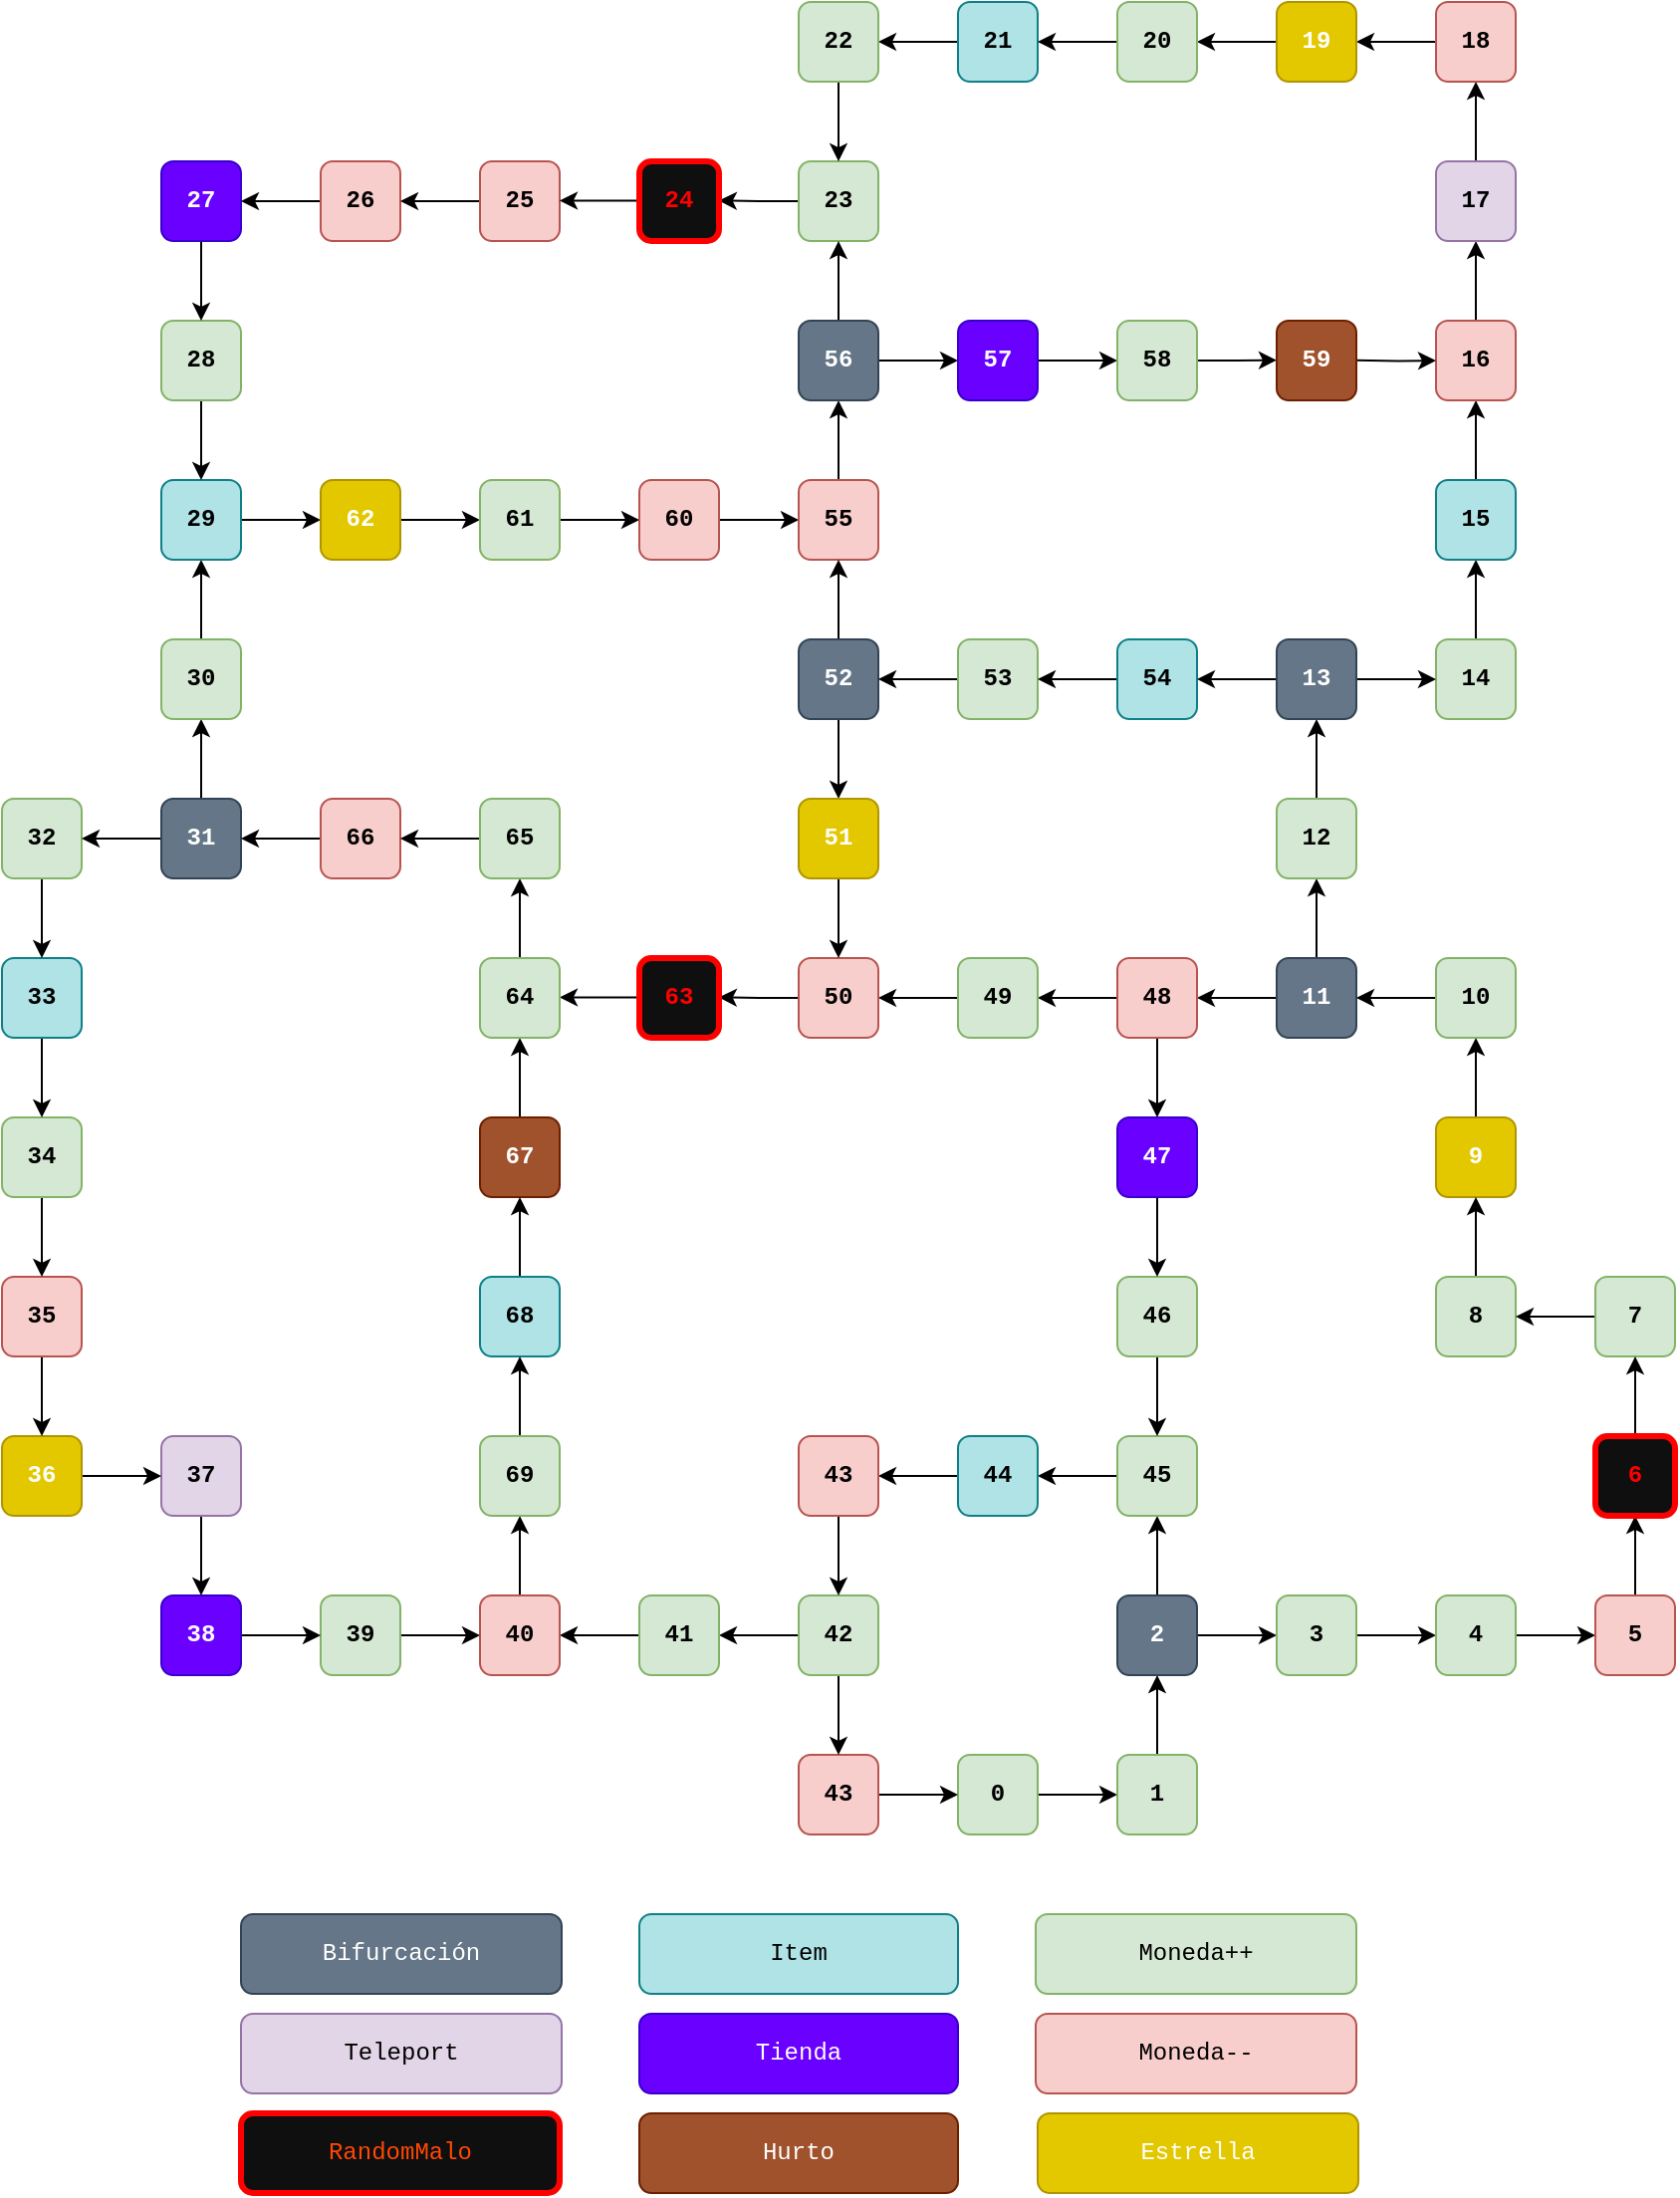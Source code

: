 <mxfile version="11.3.0" type="github" pages="1"><diagram id="_cqRjp08H9SDjL-jaQOt" name="Page-1"><mxGraphModel dx="2483" dy="2061" grid="1" gridSize="10" guides="1" tooltips="1" connect="1" arrows="1" fold="1" page="1" pageScale="1" pageWidth="827" pageHeight="1169" math="0" shadow="0"><root><mxCell id="0"/><mxCell id="1" parent="0"/><mxCell id="MRmTFFFtbZMQ2D_c0-ax-87" style="edgeStyle=orthogonalEdgeStyle;rounded=0;orthogonalLoop=1;jettySize=auto;html=1;exitX=1;exitY=0.5;exitDx=0;exitDy=0;entryX=0;entryY=0.5;entryDx=0;entryDy=0;fontFamily=Courier New;fontStyle=1" edge="1" parent="1" source="MRmTFFFtbZMQ2D_c0-ax-1" target="MRmTFFFtbZMQ2D_c0-ax-2"><mxGeometry relative="1" as="geometry"/></mxCell><mxCell id="MRmTFFFtbZMQ2D_c0-ax-1" value="0" style="rounded=1;whiteSpace=wrap;html=1;fontFamily=Courier New;fillColor=#d5e8d4;strokeColor=#82b366;fontStyle=1" vertex="1" parent="1"><mxGeometry x="360" y="520" width="40" height="40" as="geometry"/></mxCell><mxCell id="MRmTFFFtbZMQ2D_c0-ax-88" style="edgeStyle=orthogonalEdgeStyle;rounded=0;orthogonalLoop=1;jettySize=auto;html=1;exitX=0.5;exitY=0;exitDx=0;exitDy=0;entryX=0.5;entryY=1;entryDx=0;entryDy=0;fontFamily=Courier New;fontStyle=1" edge="1" parent="1" source="MRmTFFFtbZMQ2D_c0-ax-2" target="MRmTFFFtbZMQ2D_c0-ax-4"><mxGeometry relative="1" as="geometry"/></mxCell><mxCell id="MRmTFFFtbZMQ2D_c0-ax-2" value="1" style="rounded=1;whiteSpace=wrap;html=1;fontFamily=Courier New;fillColor=#d5e8d4;strokeColor=#82b366;fontStyle=1" vertex="1" parent="1"><mxGeometry x="440" y="520" width="40" height="40" as="geometry"/></mxCell><mxCell id="MRmTFFFtbZMQ2D_c0-ax-86" style="edgeStyle=orthogonalEdgeStyle;rounded=0;orthogonalLoop=1;jettySize=auto;html=1;exitX=1;exitY=0.5;exitDx=0;exitDy=0;entryX=0;entryY=0.5;entryDx=0;entryDy=0;fontFamily=Courier New;fontStyle=1" edge="1" parent="1" source="MRmTFFFtbZMQ2D_c0-ax-3" target="MRmTFFFtbZMQ2D_c0-ax-1"><mxGeometry relative="1" as="geometry"/></mxCell><mxCell id="MRmTFFFtbZMQ2D_c0-ax-3" value="43" style="rounded=1;whiteSpace=wrap;html=1;fontFamily=Courier New;fillColor=#f8cecc;strokeColor=#b85450;fontStyle=1" vertex="1" parent="1"><mxGeometry x="280" y="520" width="40" height="40" as="geometry"/></mxCell><mxCell id="MRmTFFFtbZMQ2D_c0-ax-89" style="edgeStyle=orthogonalEdgeStyle;rounded=0;orthogonalLoop=1;jettySize=auto;html=1;exitX=0.5;exitY=0;exitDx=0;exitDy=0;entryX=0.5;entryY=1;entryDx=0;entryDy=0;fontFamily=Courier New;fontStyle=1" edge="1" parent="1" source="MRmTFFFtbZMQ2D_c0-ax-4" target="MRmTFFFtbZMQ2D_c0-ax-6"><mxGeometry relative="1" as="geometry"/></mxCell><mxCell id="MRmTFFFtbZMQ2D_c0-ax-93" style="edgeStyle=orthogonalEdgeStyle;rounded=0;orthogonalLoop=1;jettySize=auto;html=1;exitX=1;exitY=0.5;exitDx=0;exitDy=0;entryX=0;entryY=0.5;entryDx=0;entryDy=0;fontFamily=Courier New;fontStyle=1" edge="1" parent="1" source="MRmTFFFtbZMQ2D_c0-ax-4" target="MRmTFFFtbZMQ2D_c0-ax-9"><mxGeometry relative="1" as="geometry"/></mxCell><mxCell id="MRmTFFFtbZMQ2D_c0-ax-4" value="2" style="rounded=1;whiteSpace=wrap;html=1;fontFamily=Courier New;fillColor=#647687;strokeColor=#314354;fontColor=#ffffff;fontStyle=1" vertex="1" parent="1"><mxGeometry x="440" y="440" width="40" height="40" as="geometry"/></mxCell><mxCell id="MRmTFFFtbZMQ2D_c0-ax-85" style="edgeStyle=orthogonalEdgeStyle;rounded=0;orthogonalLoop=1;jettySize=auto;html=1;exitX=0.5;exitY=1;exitDx=0;exitDy=0;entryX=0.5;entryY=0;entryDx=0;entryDy=0;fontFamily=Courier New;fontStyle=1" edge="1" parent="1" source="MRmTFFFtbZMQ2D_c0-ax-5" target="MRmTFFFtbZMQ2D_c0-ax-3"><mxGeometry relative="1" as="geometry"/></mxCell><mxCell id="MRmTFFFtbZMQ2D_c0-ax-170" style="edgeStyle=orthogonalEdgeStyle;rounded=0;orthogonalLoop=1;jettySize=auto;html=1;exitX=0;exitY=0.5;exitDx=0;exitDy=0;entryX=1;entryY=0.5;entryDx=0;entryDy=0;fontFamily=Courier New;fontStyle=1" edge="1" parent="1" source="MRmTFFFtbZMQ2D_c0-ax-5" target="MRmTFFFtbZMQ2D_c0-ax-27"><mxGeometry relative="1" as="geometry"/></mxCell><mxCell id="MRmTFFFtbZMQ2D_c0-ax-5" value="42" style="rounded=1;whiteSpace=wrap;html=1;fontFamily=Courier New;fillColor=#d5e8d4;strokeColor=#82b366;fontStyle=1" vertex="1" parent="1"><mxGeometry x="280" y="440" width="40" height="40" as="geometry"/></mxCell><mxCell id="MRmTFFFtbZMQ2D_c0-ax-90" style="edgeStyle=orthogonalEdgeStyle;rounded=0;orthogonalLoop=1;jettySize=auto;html=1;exitX=0;exitY=0.5;exitDx=0;exitDy=0;entryX=1;entryY=0.5;entryDx=0;entryDy=0;fontFamily=Courier New;fontStyle=1" edge="1" parent="1" source="MRmTFFFtbZMQ2D_c0-ax-6" target="MRmTFFFtbZMQ2D_c0-ax-7"><mxGeometry relative="1" as="geometry"/></mxCell><mxCell id="MRmTFFFtbZMQ2D_c0-ax-6" value="45" style="rounded=1;whiteSpace=wrap;html=1;fontFamily=Courier New;fillColor=#d5e8d4;strokeColor=#82b366;fontStyle=1" vertex="1" parent="1"><mxGeometry x="440" y="360" width="40" height="40" as="geometry"/></mxCell><mxCell id="MRmTFFFtbZMQ2D_c0-ax-91" style="edgeStyle=orthogonalEdgeStyle;rounded=0;orthogonalLoop=1;jettySize=auto;html=1;exitX=0;exitY=0.5;exitDx=0;exitDy=0;entryX=1;entryY=0.5;entryDx=0;entryDy=0;fontFamily=Courier New;fontStyle=1" edge="1" parent="1" source="MRmTFFFtbZMQ2D_c0-ax-7" target="MRmTFFFtbZMQ2D_c0-ax-8"><mxGeometry relative="1" as="geometry"/></mxCell><mxCell id="MRmTFFFtbZMQ2D_c0-ax-7" value="44" style="rounded=1;whiteSpace=wrap;html=1;fontFamily=Courier New;fillColor=#b0e3e6;strokeColor=#0e8088;fontStyle=1" vertex="1" parent="1"><mxGeometry x="360" y="360" width="40" height="40" as="geometry"/></mxCell><mxCell id="MRmTFFFtbZMQ2D_c0-ax-92" style="edgeStyle=orthogonalEdgeStyle;rounded=0;orthogonalLoop=1;jettySize=auto;html=1;exitX=0.5;exitY=1;exitDx=0;exitDy=0;entryX=0.5;entryY=0;entryDx=0;entryDy=0;fontFamily=Courier New;fontStyle=1" edge="1" parent="1" source="MRmTFFFtbZMQ2D_c0-ax-8" target="MRmTFFFtbZMQ2D_c0-ax-5"><mxGeometry relative="1" as="geometry"/></mxCell><mxCell id="MRmTFFFtbZMQ2D_c0-ax-8" value="43" style="rounded=1;whiteSpace=wrap;html=1;fontFamily=Courier New;fillColor=#f8cecc;strokeColor=#b85450;fontStyle=1" vertex="1" parent="1"><mxGeometry x="280" y="360" width="40" height="40" as="geometry"/></mxCell><mxCell id="MRmTFFFtbZMQ2D_c0-ax-106" style="edgeStyle=orthogonalEdgeStyle;rounded=0;orthogonalLoop=1;jettySize=auto;html=1;exitX=1;exitY=0.5;exitDx=0;exitDy=0;entryX=0;entryY=0.5;entryDx=0;entryDy=0;fontFamily=Courier New;fontStyle=1" edge="1" parent="1" source="MRmTFFFtbZMQ2D_c0-ax-9" target="MRmTFFFtbZMQ2D_c0-ax-10"><mxGeometry relative="1" as="geometry"/></mxCell><mxCell id="MRmTFFFtbZMQ2D_c0-ax-9" value="3" style="rounded=1;whiteSpace=wrap;html=1;fontFamily=Courier New;fillColor=#d5e8d4;strokeColor=#82b366;fontStyle=1" vertex="1" parent="1"><mxGeometry x="520" y="440" width="40" height="40" as="geometry"/></mxCell><mxCell id="MRmTFFFtbZMQ2D_c0-ax-105" style="edgeStyle=orthogonalEdgeStyle;rounded=0;orthogonalLoop=1;jettySize=auto;html=1;exitX=1;exitY=0.5;exitDx=0;exitDy=0;entryX=0;entryY=0.5;entryDx=0;entryDy=0;fontFamily=Courier New;fontStyle=1" edge="1" parent="1" source="MRmTFFFtbZMQ2D_c0-ax-10" target="MRmTFFFtbZMQ2D_c0-ax-11"><mxGeometry relative="1" as="geometry"/></mxCell><mxCell id="MRmTFFFtbZMQ2D_c0-ax-10" value="4" style="rounded=1;whiteSpace=wrap;html=1;fontFamily=Courier New;fillColor=#d5e8d4;strokeColor=#82b366;fontStyle=1" vertex="1" parent="1"><mxGeometry x="600" y="440" width="40" height="40" as="geometry"/></mxCell><mxCell id="MRmTFFFtbZMQ2D_c0-ax-104" style="edgeStyle=orthogonalEdgeStyle;rounded=0;orthogonalLoop=1;jettySize=auto;html=1;exitX=0.5;exitY=0;exitDx=0;exitDy=0;entryX=0.5;entryY=1;entryDx=0;entryDy=0;fontFamily=Courier New;fontStyle=1" edge="1" parent="1" source="MRmTFFFtbZMQ2D_c0-ax-11" target="MRmTFFFtbZMQ2D_c0-ax-20"><mxGeometry relative="1" as="geometry"/></mxCell><mxCell id="MRmTFFFtbZMQ2D_c0-ax-11" value="5" style="rounded=1;whiteSpace=wrap;html=1;fontFamily=Courier New;fillColor=#f8cecc;strokeColor=#b85450;fontStyle=1" vertex="1" parent="1"><mxGeometry x="680" y="440" width="40" height="40" as="geometry"/></mxCell><mxCell id="MRmTFFFtbZMQ2D_c0-ax-94" style="edgeStyle=orthogonalEdgeStyle;rounded=0;orthogonalLoop=1;jettySize=auto;html=1;exitX=0.5;exitY=1;exitDx=0;exitDy=0;entryX=0.5;entryY=0;entryDx=0;entryDy=0;fontFamily=Courier New;fontStyle=1" edge="1" parent="1" source="MRmTFFFtbZMQ2D_c0-ax-12" target="MRmTFFFtbZMQ2D_c0-ax-6"><mxGeometry relative="1" as="geometry"/></mxCell><mxCell id="MRmTFFFtbZMQ2D_c0-ax-12" value="46" style="rounded=1;whiteSpace=wrap;html=1;fontFamily=Courier New;fillColor=#d5e8d4;strokeColor=#82b366;fontStyle=1" vertex="1" parent="1"><mxGeometry x="440" y="280" width="40" height="40" as="geometry"/></mxCell><mxCell id="MRmTFFFtbZMQ2D_c0-ax-95" style="edgeStyle=orthogonalEdgeStyle;rounded=0;orthogonalLoop=1;jettySize=auto;html=1;exitX=0.5;exitY=1;exitDx=0;exitDy=0;entryX=0.5;entryY=0;entryDx=0;entryDy=0;fontFamily=Courier New;fontStyle=1" edge="1" parent="1" source="MRmTFFFtbZMQ2D_c0-ax-13" target="MRmTFFFtbZMQ2D_c0-ax-12"><mxGeometry relative="1" as="geometry"/></mxCell><mxCell id="MRmTFFFtbZMQ2D_c0-ax-13" value="47" style="rounded=1;whiteSpace=wrap;html=1;fontFamily=Courier New;fillColor=#6a00ff;strokeColor=#3700CC;fontColor=#ffffff;fontStyle=1" vertex="1" parent="1"><mxGeometry x="440" y="200" width="40" height="40" as="geometry"/></mxCell><mxCell id="MRmTFFFtbZMQ2D_c0-ax-98" style="edgeStyle=orthogonalEdgeStyle;rounded=0;orthogonalLoop=1;jettySize=auto;html=1;exitX=0;exitY=0.5;exitDx=0;exitDy=0;entryX=1;entryY=0.5;entryDx=0;entryDy=0;fontFamily=Courier New;fontStyle=1" edge="1" parent="1" source="MRmTFFFtbZMQ2D_c0-ax-14" target="MRmTFFFtbZMQ2D_c0-ax-15"><mxGeometry relative="1" as="geometry"/></mxCell><mxCell id="MRmTFFFtbZMQ2D_c0-ax-111" style="edgeStyle=orthogonalEdgeStyle;rounded=0;orthogonalLoop=1;jettySize=auto;html=1;exitX=0.5;exitY=0;exitDx=0;exitDy=0;entryX=0.5;entryY=1;entryDx=0;entryDy=0;fontFamily=Courier New;fontStyle=1" edge="1" parent="1" source="MRmTFFFtbZMQ2D_c0-ax-14" target="MRmTFFFtbZMQ2D_c0-ax-24"><mxGeometry relative="1" as="geometry"/></mxCell><mxCell id="MRmTFFFtbZMQ2D_c0-ax-14" value="11" style="rounded=1;whiteSpace=wrap;html=1;fontFamily=Courier New;fillColor=#647687;strokeColor=#314354;fontColor=#ffffff;fontStyle=1" vertex="1" parent="1"><mxGeometry x="520" y="120" width="40" height="40" as="geometry"/></mxCell><mxCell id="MRmTFFFtbZMQ2D_c0-ax-96" style="edgeStyle=orthogonalEdgeStyle;rounded=0;orthogonalLoop=1;jettySize=auto;html=1;exitX=0.5;exitY=1;exitDx=0;exitDy=0;entryX=0.5;entryY=0;entryDx=0;entryDy=0;fontFamily=Courier New;fontStyle=1" edge="1" parent="1" source="MRmTFFFtbZMQ2D_c0-ax-15" target="MRmTFFFtbZMQ2D_c0-ax-13"><mxGeometry relative="1" as="geometry"/></mxCell><mxCell id="MRmTFFFtbZMQ2D_c0-ax-97" style="edgeStyle=orthogonalEdgeStyle;rounded=0;orthogonalLoop=1;jettySize=auto;html=1;exitX=0;exitY=0.5;exitDx=0;exitDy=0;entryX=1;entryY=0.5;entryDx=0;entryDy=0;fontFamily=Courier New;fontStyle=1" edge="1" parent="1" source="MRmTFFFtbZMQ2D_c0-ax-15" target="MRmTFFFtbZMQ2D_c0-ax-21"><mxGeometry relative="1" as="geometry"/></mxCell><mxCell id="MRmTFFFtbZMQ2D_c0-ax-15" value="48" style="rounded=1;whiteSpace=wrap;html=1;fontFamily=Courier New;fillColor=#f8cecc;strokeColor=#b85450;fontStyle=1" vertex="1" parent="1"><mxGeometry x="440" y="120" width="40" height="40" as="geometry"/></mxCell><mxCell id="MRmTFFFtbZMQ2D_c0-ax-100" style="edgeStyle=orthogonalEdgeStyle;rounded=0;orthogonalLoop=1;jettySize=auto;html=1;exitX=0.5;exitY=0;exitDx=0;exitDy=0;entryX=0.5;entryY=1;entryDx=0;entryDy=0;fontFamily=Courier New;fontStyle=1" edge="1" parent="1" source="MRmTFFFtbZMQ2D_c0-ax-16" target="MRmTFFFtbZMQ2D_c0-ax-17"><mxGeometry relative="1" as="geometry"/></mxCell><mxCell id="MRmTFFFtbZMQ2D_c0-ax-16" value="9" style="rounded=1;whiteSpace=wrap;html=1;fontFamily=Courier New;fillColor=#e3c800;strokeColor=#B09500;fontColor=#ffffff;fontStyle=1" vertex="1" parent="1"><mxGeometry x="600" y="200" width="40" height="40" as="geometry"/></mxCell><mxCell id="MRmTFFFtbZMQ2D_c0-ax-99" style="edgeStyle=orthogonalEdgeStyle;rounded=0;orthogonalLoop=1;jettySize=auto;html=1;exitX=0;exitY=0.5;exitDx=0;exitDy=0;entryX=1;entryY=0.5;entryDx=0;entryDy=0;fontFamily=Courier New;fontStyle=1" edge="1" parent="1" source="MRmTFFFtbZMQ2D_c0-ax-17" target="MRmTFFFtbZMQ2D_c0-ax-14"><mxGeometry relative="1" as="geometry"/></mxCell><mxCell id="MRmTFFFtbZMQ2D_c0-ax-17" value="10" style="rounded=1;whiteSpace=wrap;html=1;fontFamily=Courier New;fontStyle=1;fillColor=#d5e8d4;strokeColor=#82b366;" vertex="1" parent="1"><mxGeometry x="600" y="120" width="40" height="40" as="geometry"/></mxCell><mxCell id="MRmTFFFtbZMQ2D_c0-ax-101" style="edgeStyle=orthogonalEdgeStyle;rounded=0;orthogonalLoop=1;jettySize=auto;html=1;exitX=0.5;exitY=0;exitDx=0;exitDy=0;entryX=0.5;entryY=1;entryDx=0;entryDy=0;fontFamily=Courier New;fontStyle=1" edge="1" parent="1" source="MRmTFFFtbZMQ2D_c0-ax-18" target="MRmTFFFtbZMQ2D_c0-ax-16"><mxGeometry relative="1" as="geometry"/></mxCell><mxCell id="MRmTFFFtbZMQ2D_c0-ax-18" value="8" style="rounded=1;whiteSpace=wrap;html=1;fontFamily=Courier New;fillColor=#d5e8d4;strokeColor=#82b366;fontStyle=1" vertex="1" parent="1"><mxGeometry x="600" y="280" width="40" height="40" as="geometry"/></mxCell><mxCell id="MRmTFFFtbZMQ2D_c0-ax-102" style="edgeStyle=orthogonalEdgeStyle;rounded=0;orthogonalLoop=1;jettySize=auto;html=1;exitX=0;exitY=0.5;exitDx=0;exitDy=0;entryX=1;entryY=0.5;entryDx=0;entryDy=0;fontFamily=Courier New;fontStyle=1" edge="1" parent="1" source="MRmTFFFtbZMQ2D_c0-ax-19" target="MRmTFFFtbZMQ2D_c0-ax-18"><mxGeometry relative="1" as="geometry"/></mxCell><mxCell id="MRmTFFFtbZMQ2D_c0-ax-19" value="7" style="rounded=1;whiteSpace=wrap;html=1;fontFamily=Courier New;fontStyle=1;fillColor=#d5e8d4;strokeColor=#82b366;" vertex="1" parent="1"><mxGeometry x="680" y="280" width="40" height="40" as="geometry"/></mxCell><mxCell id="MRmTFFFtbZMQ2D_c0-ax-103" style="edgeStyle=orthogonalEdgeStyle;rounded=0;orthogonalLoop=1;jettySize=auto;html=1;exitX=0.5;exitY=0;exitDx=0;exitDy=0;entryX=0.5;entryY=1;entryDx=0;entryDy=0;fontFamily=Courier New;fontStyle=1" edge="1" parent="1" source="MRmTFFFtbZMQ2D_c0-ax-20" target="MRmTFFFtbZMQ2D_c0-ax-19"><mxGeometry relative="1" as="geometry"/></mxCell><mxCell id="MRmTFFFtbZMQ2D_c0-ax-20" value="&lt;font color=&quot;#ff0000&quot;&gt;6&lt;/font&gt;" style="rounded=1;whiteSpace=wrap;html=1;fontFamily=Courier New;strokeColor=#FF0000;fillColor=#0F0F0F;strokeWidth=3;fontStyle=1" vertex="1" parent="1"><mxGeometry x="680" y="360" width="40" height="40" as="geometry"/></mxCell><mxCell id="MRmTFFFtbZMQ2D_c0-ax-122" style="edgeStyle=orthogonalEdgeStyle;rounded=0;orthogonalLoop=1;jettySize=auto;html=1;exitX=0;exitY=0.5;exitDx=0;exitDy=0;entryX=1;entryY=0.5;entryDx=0;entryDy=0;fontFamily=Courier New;fontStyle=1" edge="1" parent="1" source="MRmTFFFtbZMQ2D_c0-ax-21" target="MRmTFFFtbZMQ2D_c0-ax-22"><mxGeometry relative="1" as="geometry"/></mxCell><mxCell id="MRmTFFFtbZMQ2D_c0-ax-21" value="49" style="rounded=1;whiteSpace=wrap;html=1;fontFamily=Courier New;fillColor=#d5e8d4;strokeColor=#82b366;fontStyle=1" vertex="1" parent="1"><mxGeometry x="360" y="120" width="40" height="40" as="geometry"/></mxCell><mxCell id="MRmTFFFtbZMQ2D_c0-ax-127" style="edgeStyle=orthogonalEdgeStyle;rounded=0;orthogonalLoop=1;jettySize=auto;html=1;exitX=0;exitY=0.5;exitDx=0;exitDy=0;entryX=1;entryY=0.5;entryDx=0;entryDy=0;fontFamily=Courier New;fontStyle=1" edge="1" parent="1" source="MRmTFFFtbZMQ2D_c0-ax-22"><mxGeometry relative="1" as="geometry"><mxPoint x="239.931" y="139.724" as="targetPoint"/></mxGeometry></mxCell><mxCell id="MRmTFFFtbZMQ2D_c0-ax-22" value="50" style="rounded=1;whiteSpace=wrap;html=1;fontFamily=Courier New;fillColor=#f8cecc;strokeColor=#b85450;fontStyle=1" vertex="1" parent="1"><mxGeometry x="280" y="120" width="40" height="40" as="geometry"/></mxCell><mxCell id="MRmTFFFtbZMQ2D_c0-ax-126" style="edgeStyle=orthogonalEdgeStyle;rounded=0;orthogonalLoop=1;jettySize=auto;html=1;exitX=0;exitY=0.5;exitDx=0;exitDy=0;entryX=1;entryY=0.5;entryDx=0;entryDy=0;fontFamily=Courier New;fontStyle=1" edge="1" parent="1" target="MRmTFFFtbZMQ2D_c0-ax-33"><mxGeometry relative="1" as="geometry"><mxPoint x="199.931" y="139.724" as="sourcePoint"/></mxGeometry></mxCell><mxCell id="MRmTFFFtbZMQ2D_c0-ax-112" style="edgeStyle=orthogonalEdgeStyle;rounded=0;orthogonalLoop=1;jettySize=auto;html=1;exitX=0.5;exitY=0;exitDx=0;exitDy=0;entryX=0.5;entryY=1;entryDx=0;entryDy=0;fontFamily=Courier New;fontStyle=1" edge="1" parent="1" source="MRmTFFFtbZMQ2D_c0-ax-24" target="MRmTFFFtbZMQ2D_c0-ax-57"><mxGeometry relative="1" as="geometry"/></mxCell><mxCell id="MRmTFFFtbZMQ2D_c0-ax-24" value="12" style="rounded=1;whiteSpace=wrap;html=1;fontFamily=Courier New;fillColor=#d5e8d4;strokeColor=#82b366;fontStyle=1" vertex="1" parent="1"><mxGeometry x="520" y="40" width="40" height="40" as="geometry"/></mxCell><mxCell id="MRmTFFFtbZMQ2D_c0-ax-128" style="edgeStyle=orthogonalEdgeStyle;rounded=0;orthogonalLoop=1;jettySize=auto;html=1;exitX=0.5;exitY=0;exitDx=0;exitDy=0;entryX=0.5;entryY=1;entryDx=0;entryDy=0;fontFamily=Courier New;fontStyle=1" edge="1" parent="1" source="MRmTFFFtbZMQ2D_c0-ax-26" target="MRmTFFFtbZMQ2D_c0-ax-58"><mxGeometry relative="1" as="geometry"/></mxCell><mxCell id="MRmTFFFtbZMQ2D_c0-ax-26" value="14" style="rounded=1;whiteSpace=wrap;html=1;fontFamily=Courier New;fillColor=#d5e8d4;strokeColor=#82b366;fontStyle=1" vertex="1" parent="1"><mxGeometry x="600" y="-40" width="40" height="40" as="geometry"/></mxCell><mxCell id="MRmTFFFtbZMQ2D_c0-ax-169" style="edgeStyle=orthogonalEdgeStyle;rounded=0;orthogonalLoop=1;jettySize=auto;html=1;exitX=0;exitY=0.5;exitDx=0;exitDy=0;entryX=1;entryY=0.5;entryDx=0;entryDy=0;fontFamily=Courier New;fontStyle=1" edge="1" parent="1" source="MRmTFFFtbZMQ2D_c0-ax-27" target="MRmTFFFtbZMQ2D_c0-ax-28"><mxGeometry relative="1" as="geometry"/></mxCell><mxCell id="MRmTFFFtbZMQ2D_c0-ax-27" value="41" style="rounded=1;whiteSpace=wrap;html=1;fontFamily=Courier New;fillColor=#d5e8d4;strokeColor=#82b366;fontStyle=1" vertex="1" parent="1"><mxGeometry x="200" y="440" width="40" height="40" as="geometry"/></mxCell><mxCell id="MRmTFFFtbZMQ2D_c0-ax-165" style="edgeStyle=orthogonalEdgeStyle;rounded=0;orthogonalLoop=1;jettySize=auto;html=1;exitX=0.5;exitY=0;exitDx=0;exitDy=0;entryX=0.5;entryY=1;entryDx=0;entryDy=0;fontFamily=Courier New;fontStyle=1" edge="1" parent="1" source="MRmTFFFtbZMQ2D_c0-ax-28" target="MRmTFFFtbZMQ2D_c0-ax-32"><mxGeometry relative="1" as="geometry"/></mxCell><mxCell id="MRmTFFFtbZMQ2D_c0-ax-28" value="40" style="rounded=1;whiteSpace=wrap;html=1;fontFamily=Courier New;fillColor=#f8cecc;strokeColor=#b85450;fontStyle=1" vertex="1" parent="1"><mxGeometry x="120" y="440" width="40" height="40" as="geometry"/></mxCell><mxCell id="MRmTFFFtbZMQ2D_c0-ax-168" style="edgeStyle=orthogonalEdgeStyle;rounded=0;orthogonalLoop=1;jettySize=auto;html=1;exitX=0.5;exitY=0;exitDx=0;exitDy=0;entryX=0.5;entryY=1;entryDx=0;entryDy=0;fontFamily=Courier New;fontStyle=1" edge="1" parent="1" source="MRmTFFFtbZMQ2D_c0-ax-30" target="MRmTFFFtbZMQ2D_c0-ax-33"><mxGeometry relative="1" as="geometry"/></mxCell><mxCell id="MRmTFFFtbZMQ2D_c0-ax-30" value="67" style="rounded=1;whiteSpace=wrap;html=1;fontFamily=Courier New;fillColor=#a0522d;strokeColor=#6D1F00;fontColor=#ffffff;fontStyle=1" vertex="1" parent="1"><mxGeometry x="120" y="200" width="40" height="40" as="geometry"/></mxCell><mxCell id="MRmTFFFtbZMQ2D_c0-ax-167" style="edgeStyle=orthogonalEdgeStyle;rounded=0;orthogonalLoop=1;jettySize=auto;html=1;exitX=0.5;exitY=0;exitDx=0;exitDy=0;entryX=0.5;entryY=1;entryDx=0;entryDy=0;fontFamily=Courier New;fontStyle=1" edge="1" parent="1" source="MRmTFFFtbZMQ2D_c0-ax-31" target="MRmTFFFtbZMQ2D_c0-ax-30"><mxGeometry relative="1" as="geometry"/></mxCell><mxCell id="MRmTFFFtbZMQ2D_c0-ax-31" value="68" style="rounded=1;whiteSpace=wrap;html=1;fontFamily=Courier New;fillColor=#b0e3e6;strokeColor=#0e8088;fontStyle=1" vertex="1" parent="1"><mxGeometry x="120" y="280" width="40" height="40" as="geometry"/></mxCell><mxCell id="MRmTFFFtbZMQ2D_c0-ax-166" style="edgeStyle=orthogonalEdgeStyle;rounded=0;orthogonalLoop=1;jettySize=auto;html=1;exitX=0.5;exitY=0;exitDx=0;exitDy=0;entryX=0.5;entryY=1;entryDx=0;entryDy=0;fontFamily=Courier New;fontStyle=1" edge="1" parent="1" source="MRmTFFFtbZMQ2D_c0-ax-32" target="MRmTFFFtbZMQ2D_c0-ax-31"><mxGeometry relative="1" as="geometry"/></mxCell><mxCell id="MRmTFFFtbZMQ2D_c0-ax-32" value="69" style="rounded=1;whiteSpace=wrap;html=1;fontFamily=Courier New;fillColor=#d5e8d4;strokeColor=#82b366;fontStyle=1" vertex="1" parent="1"><mxGeometry x="120" y="360" width="40" height="40" as="geometry"/></mxCell><mxCell id="MRmTFFFtbZMQ2D_c0-ax-125" style="edgeStyle=orthogonalEdgeStyle;rounded=0;orthogonalLoop=1;jettySize=auto;html=1;exitX=0.5;exitY=0;exitDx=0;exitDy=0;entryX=0.5;entryY=1;entryDx=0;entryDy=0;fontFamily=Courier New;fontStyle=1" edge="1" parent="1" source="MRmTFFFtbZMQ2D_c0-ax-33" target="MRmTFFFtbZMQ2D_c0-ax-44"><mxGeometry relative="1" as="geometry"/></mxCell><mxCell id="MRmTFFFtbZMQ2D_c0-ax-33" value="64" style="rounded=1;whiteSpace=wrap;html=1;fontFamily=Courier New;fillColor=#d5e8d4;strokeColor=#82b366;fontStyle=1" vertex="1" parent="1"><mxGeometry x="120" y="120" width="40" height="40" as="geometry"/></mxCell><mxCell id="MRmTFFFtbZMQ2D_c0-ax-164" style="edgeStyle=orthogonalEdgeStyle;rounded=0;orthogonalLoop=1;jettySize=auto;html=1;exitX=1;exitY=0.5;exitDx=0;exitDy=0;entryX=0;entryY=0.5;entryDx=0;entryDy=0;fontFamily=Courier New;fontStyle=1" edge="1" parent="1" source="MRmTFFFtbZMQ2D_c0-ax-34" target="MRmTFFFtbZMQ2D_c0-ax-28"><mxGeometry relative="1" as="geometry"/></mxCell><mxCell id="MRmTFFFtbZMQ2D_c0-ax-34" value="39" style="rounded=1;whiteSpace=wrap;html=1;fontFamily=Courier New;fillColor=#d5e8d4;strokeColor=#82b366;fontStyle=1" vertex="1" parent="1"><mxGeometry x="40" y="440" width="40" height="40" as="geometry"/></mxCell><mxCell id="MRmTFFFtbZMQ2D_c0-ax-163" style="edgeStyle=orthogonalEdgeStyle;rounded=0;orthogonalLoop=1;jettySize=auto;html=1;exitX=1;exitY=0.5;exitDx=0;exitDy=0;entryX=0;entryY=0.5;entryDx=0;entryDy=0;fontFamily=Courier New;fontStyle=1" edge="1" parent="1" source="MRmTFFFtbZMQ2D_c0-ax-35" target="MRmTFFFtbZMQ2D_c0-ax-34"><mxGeometry relative="1" as="geometry"/></mxCell><mxCell id="MRmTFFFtbZMQ2D_c0-ax-35" value="38" style="rounded=1;whiteSpace=wrap;html=1;fontFamily=Courier New;fillColor=#6a00ff;strokeColor=#3700CC;fontColor=#ffffff;fontStyle=1" vertex="1" parent="1"><mxGeometry x="-40" y="440" width="40" height="40" as="geometry"/></mxCell><mxCell id="MRmTFFFtbZMQ2D_c0-ax-162" style="edgeStyle=orthogonalEdgeStyle;rounded=0;orthogonalLoop=1;jettySize=auto;html=1;exitX=0.5;exitY=1;exitDx=0;exitDy=0;entryX=0.5;entryY=0;entryDx=0;entryDy=0;fontFamily=Courier New;fontStyle=1" edge="1" parent="1" source="MRmTFFFtbZMQ2D_c0-ax-36" target="MRmTFFFtbZMQ2D_c0-ax-35"><mxGeometry relative="1" as="geometry"/></mxCell><mxCell id="MRmTFFFtbZMQ2D_c0-ax-36" value="37" style="rounded=1;whiteSpace=wrap;html=1;fontFamily=Courier New;fillColor=#e1d5e7;strokeColor=#9673a6;fontStyle=1" vertex="1" parent="1"><mxGeometry x="-40" y="360" width="40" height="40" as="geometry"/></mxCell><mxCell id="MRmTFFFtbZMQ2D_c0-ax-161" style="edgeStyle=orthogonalEdgeStyle;rounded=0;orthogonalLoop=1;jettySize=auto;html=1;exitX=1;exitY=0.5;exitDx=0;exitDy=0;entryX=0;entryY=0.5;entryDx=0;entryDy=0;fontFamily=Courier New;fontStyle=1" edge="1" parent="1" source="MRmTFFFtbZMQ2D_c0-ax-37" target="MRmTFFFtbZMQ2D_c0-ax-36"><mxGeometry relative="1" as="geometry"/></mxCell><mxCell id="MRmTFFFtbZMQ2D_c0-ax-37" value="36" style="rounded=1;whiteSpace=wrap;html=1;fontFamily=Courier New;fillColor=#e3c800;strokeColor=#B09500;fontColor=#ffffff;fontStyle=1" vertex="1" parent="1"><mxGeometry x="-120" y="360" width="40" height="40" as="geometry"/></mxCell><mxCell id="MRmTFFFtbZMQ2D_c0-ax-160" style="edgeStyle=orthogonalEdgeStyle;rounded=0;orthogonalLoop=1;jettySize=auto;html=1;exitX=0.5;exitY=1;exitDx=0;exitDy=0;entryX=0.5;entryY=0;entryDx=0;entryDy=0;fontFamily=Courier New;fontStyle=1" edge="1" parent="1" source="MRmTFFFtbZMQ2D_c0-ax-38" target="MRmTFFFtbZMQ2D_c0-ax-37"><mxGeometry relative="1" as="geometry"/></mxCell><mxCell id="MRmTFFFtbZMQ2D_c0-ax-38" value="35" style="rounded=1;whiteSpace=wrap;html=1;fontFamily=Courier New;fillColor=#f8cecc;strokeColor=#b85450;fontStyle=1" vertex="1" parent="1"><mxGeometry x="-120" y="280" width="40" height="40" as="geometry"/></mxCell><mxCell id="MRmTFFFtbZMQ2D_c0-ax-159" style="edgeStyle=orthogonalEdgeStyle;rounded=0;orthogonalLoop=1;jettySize=auto;html=1;exitX=0.5;exitY=1;exitDx=0;exitDy=0;entryX=0.5;entryY=0;entryDx=0;entryDy=0;fontFamily=Courier New;fontStyle=1" edge="1" parent="1" source="MRmTFFFtbZMQ2D_c0-ax-39" target="MRmTFFFtbZMQ2D_c0-ax-38"><mxGeometry relative="1" as="geometry"/></mxCell><mxCell id="MRmTFFFtbZMQ2D_c0-ax-39" value="34" style="rounded=1;whiteSpace=wrap;html=1;fontFamily=Courier New;fillColor=#d5e8d4;strokeColor=#82b366;fontStyle=1" vertex="1" parent="1"><mxGeometry x="-120" y="200" width="40" height="40" as="geometry"/></mxCell><mxCell id="MRmTFFFtbZMQ2D_c0-ax-158" style="edgeStyle=orthogonalEdgeStyle;rounded=0;orthogonalLoop=1;jettySize=auto;html=1;exitX=0.5;exitY=1;exitDx=0;exitDy=0;entryX=0.5;entryY=0;entryDx=0;entryDy=0;fontFamily=Courier New;fontStyle=1" edge="1" parent="1" source="MRmTFFFtbZMQ2D_c0-ax-40" target="MRmTFFFtbZMQ2D_c0-ax-39"><mxGeometry relative="1" as="geometry"/></mxCell><mxCell id="MRmTFFFtbZMQ2D_c0-ax-40" value="33" style="rounded=1;whiteSpace=wrap;html=1;fontFamily=Courier New;fillColor=#b0e3e6;strokeColor=#0e8088;fontStyle=1" vertex="1" parent="1"><mxGeometry x="-120" y="120" width="40" height="40" as="geometry"/></mxCell><mxCell id="MRmTFFFtbZMQ2D_c0-ax-157" style="edgeStyle=orthogonalEdgeStyle;rounded=0;orthogonalLoop=1;jettySize=auto;html=1;exitX=0.5;exitY=1;exitDx=0;exitDy=0;entryX=0.5;entryY=0;entryDx=0;entryDy=0;fontFamily=Courier New;fontStyle=1" edge="1" parent="1" source="MRmTFFFtbZMQ2D_c0-ax-41" target="MRmTFFFtbZMQ2D_c0-ax-40"><mxGeometry relative="1" as="geometry"/></mxCell><mxCell id="MRmTFFFtbZMQ2D_c0-ax-41" value="32" style="rounded=1;whiteSpace=wrap;html=1;fontFamily=Courier New;fillColor=#d5e8d4;strokeColor=#82b366;fontStyle=1" vertex="1" parent="1"><mxGeometry x="-120" y="40" width="40" height="40" as="geometry"/></mxCell><mxCell id="MRmTFFFtbZMQ2D_c0-ax-156" style="edgeStyle=orthogonalEdgeStyle;rounded=0;orthogonalLoop=1;jettySize=auto;html=1;exitX=0;exitY=0.5;exitDx=0;exitDy=0;entryX=1;entryY=0.5;entryDx=0;entryDy=0;fontFamily=Courier New;fontStyle=1" edge="1" parent="1" source="MRmTFFFtbZMQ2D_c0-ax-42" target="MRmTFFFtbZMQ2D_c0-ax-41"><mxGeometry relative="1" as="geometry"/></mxCell><mxCell id="MRmTFFFtbZMQ2D_c0-ax-171" style="edgeStyle=orthogonalEdgeStyle;rounded=0;orthogonalLoop=1;jettySize=auto;html=1;exitX=0.5;exitY=0;exitDx=0;exitDy=0;entryX=0.5;entryY=1;entryDx=0;entryDy=0;fontFamily=Courier New;fontStyle=1" edge="1" parent="1" source="MRmTFFFtbZMQ2D_c0-ax-42" target="MRmTFFFtbZMQ2D_c0-ax-45"><mxGeometry relative="1" as="geometry"/></mxCell><mxCell id="MRmTFFFtbZMQ2D_c0-ax-42" value="31" style="rounded=1;whiteSpace=wrap;html=1;fontFamily=Courier New;fillColor=#647687;strokeColor=#314354;fontColor=#ffffff;fontStyle=1" vertex="1" parent="1"><mxGeometry x="-40" y="40" width="40" height="40" as="geometry"/></mxCell><mxCell id="MRmTFFFtbZMQ2D_c0-ax-75" style="edgeStyle=orthogonalEdgeStyle;rounded=0;orthogonalLoop=1;jettySize=auto;html=1;exitX=0;exitY=0.5;exitDx=0;exitDy=0;entryX=1;entryY=0.5;entryDx=0;entryDy=0;fontFamily=Courier New;fontStyle=1" edge="1" parent="1" source="MRmTFFFtbZMQ2D_c0-ax-43" target="MRmTFFFtbZMQ2D_c0-ax-42"><mxGeometry relative="1" as="geometry"/></mxCell><mxCell id="MRmTFFFtbZMQ2D_c0-ax-43" value="66" style="rounded=1;whiteSpace=wrap;html=1;fontFamily=Courier New;fillColor=#f8cecc;strokeColor=#b85450;fontStyle=1" vertex="1" parent="1"><mxGeometry x="40" y="40" width="40" height="40" as="geometry"/></mxCell><mxCell id="MRmTFFFtbZMQ2D_c0-ax-124" style="edgeStyle=orthogonalEdgeStyle;rounded=0;orthogonalLoop=1;jettySize=auto;html=1;exitX=0;exitY=0.5;exitDx=0;exitDy=0;entryX=1;entryY=0.5;entryDx=0;entryDy=0;fontFamily=Courier New;fontStyle=1" edge="1" parent="1" source="MRmTFFFtbZMQ2D_c0-ax-44" target="MRmTFFFtbZMQ2D_c0-ax-43"><mxGeometry relative="1" as="geometry"/></mxCell><mxCell id="MRmTFFFtbZMQ2D_c0-ax-44" value="65" style="rounded=1;whiteSpace=wrap;html=1;fontFamily=Courier New;fillColor=#d5e8d4;strokeColor=#82b366;fontStyle=1" vertex="1" parent="1"><mxGeometry x="120" y="40" width="40" height="40" as="geometry"/></mxCell><mxCell id="MRmTFFFtbZMQ2D_c0-ax-172" style="edgeStyle=orthogonalEdgeStyle;rounded=0;orthogonalLoop=1;jettySize=auto;html=1;exitX=0.5;exitY=0;exitDx=0;exitDy=0;entryX=0.5;entryY=1;entryDx=0;entryDy=0;fontFamily=Courier New;fontStyle=1" edge="1" parent="1" source="MRmTFFFtbZMQ2D_c0-ax-45" target="MRmTFFFtbZMQ2D_c0-ax-46"><mxGeometry relative="1" as="geometry"/></mxCell><mxCell id="MRmTFFFtbZMQ2D_c0-ax-45" value="30" style="rounded=1;whiteSpace=wrap;html=1;fontFamily=Courier New;fillColor=#d5e8d4;strokeColor=#82b366;fontStyle=1" vertex="1" parent="1"><mxGeometry x="-40" y="-40" width="40" height="40" as="geometry"/></mxCell><mxCell id="MRmTFFFtbZMQ2D_c0-ax-74" style="edgeStyle=orthogonalEdgeStyle;rounded=0;orthogonalLoop=1;jettySize=auto;html=1;exitX=1;exitY=0.5;exitDx=0;exitDy=0;entryX=0;entryY=0.5;entryDx=0;entryDy=0;fontFamily=Courier New;fontStyle=1" edge="1" parent="1" source="MRmTFFFtbZMQ2D_c0-ax-46" target="MRmTFFFtbZMQ2D_c0-ax-50"><mxGeometry relative="1" as="geometry"/></mxCell><mxCell id="MRmTFFFtbZMQ2D_c0-ax-46" value="29" style="rounded=1;whiteSpace=wrap;html=1;fontFamily=Courier New;fillColor=#b0e3e6;strokeColor=#0e8088;fontStyle=1" vertex="1" parent="1"><mxGeometry x="-40" y="-120" width="40" height="40" as="geometry"/></mxCell><mxCell id="MRmTFFFtbZMQ2D_c0-ax-151" style="edgeStyle=orthogonalEdgeStyle;rounded=0;orthogonalLoop=1;jettySize=auto;html=1;exitX=0.5;exitY=1;exitDx=0;exitDy=0;entryX=0.5;entryY=0;entryDx=0;entryDy=0;fontFamily=Courier New;fontStyle=1" edge="1" parent="1" source="MRmTFFFtbZMQ2D_c0-ax-47" target="MRmTFFFtbZMQ2D_c0-ax-46"><mxGeometry relative="1" as="geometry"/></mxCell><mxCell id="MRmTFFFtbZMQ2D_c0-ax-47" value="28" style="rounded=1;whiteSpace=wrap;html=1;fontFamily=Courier New;fillColor=#d5e8d4;strokeColor=#82b366;fontStyle=1" vertex="1" parent="1"><mxGeometry x="-40" y="-200" width="40" height="40" as="geometry"/></mxCell><mxCell id="MRmTFFFtbZMQ2D_c0-ax-150" style="edgeStyle=orthogonalEdgeStyle;rounded=0;orthogonalLoop=1;jettySize=auto;html=1;exitX=0.5;exitY=1;exitDx=0;exitDy=0;entryX=0.5;entryY=0;entryDx=0;entryDy=0;fontFamily=Courier New;fontStyle=1" edge="1" parent="1" source="MRmTFFFtbZMQ2D_c0-ax-48" target="MRmTFFFtbZMQ2D_c0-ax-47"><mxGeometry relative="1" as="geometry"/></mxCell><mxCell id="MRmTFFFtbZMQ2D_c0-ax-48" value="27" style="rounded=1;whiteSpace=wrap;html=1;fontFamily=Courier New;fillColor=#6a00ff;strokeColor=#3700CC;fontColor=#ffffff;fontStyle=1" vertex="1" parent="1"><mxGeometry x="-40" y="-280" width="40" height="40" as="geometry"/></mxCell><mxCell id="MRmTFFFtbZMQ2D_c0-ax-153" style="edgeStyle=orthogonalEdgeStyle;rounded=0;orthogonalLoop=1;jettySize=auto;html=1;exitX=0;exitY=0.5;exitDx=0;exitDy=0;entryX=1;entryY=0.5;entryDx=0;entryDy=0;fontFamily=Courier New;fontStyle=1" edge="1" parent="1" source="MRmTFFFtbZMQ2D_c0-ax-49" target="MRmTFFFtbZMQ2D_c0-ax-48"><mxGeometry relative="1" as="geometry"/></mxCell><mxCell id="MRmTFFFtbZMQ2D_c0-ax-49" value="26" style="rounded=1;whiteSpace=wrap;html=1;fontFamily=Courier New;fillColor=#f8cecc;strokeColor=#b85450;fontStyle=1" vertex="1" parent="1"><mxGeometry x="40" y="-280" width="40" height="40" as="geometry"/></mxCell><mxCell id="MRmTFFFtbZMQ2D_c0-ax-76" style="edgeStyle=orthogonalEdgeStyle;rounded=0;orthogonalLoop=1;jettySize=auto;html=1;exitX=1;exitY=0.5;exitDx=0;exitDy=0;entryX=0;entryY=0.5;entryDx=0;entryDy=0;fontFamily=Courier New;fontStyle=1" edge="1" parent="1" source="MRmTFFFtbZMQ2D_c0-ax-50" target="MRmTFFFtbZMQ2D_c0-ax-51"><mxGeometry relative="1" as="geometry"/></mxCell><mxCell id="MRmTFFFtbZMQ2D_c0-ax-50" value="62" style="rounded=1;whiteSpace=wrap;html=1;fontFamily=Courier New;fillColor=#e3c800;strokeColor=#B09500;fontColor=#ffffff;fontStyle=1" vertex="1" parent="1"><mxGeometry x="40" y="-120" width="40" height="40" as="geometry"/></mxCell><mxCell id="MRmTFFFtbZMQ2D_c0-ax-77" style="edgeStyle=orthogonalEdgeStyle;rounded=0;orthogonalLoop=1;jettySize=auto;html=1;exitX=1;exitY=0.5;exitDx=0;exitDy=0;entryX=0;entryY=0.5;entryDx=0;entryDy=0;fontFamily=Courier New;fontStyle=1" edge="1" parent="1" source="MRmTFFFtbZMQ2D_c0-ax-51" target="MRmTFFFtbZMQ2D_c0-ax-52"><mxGeometry relative="1" as="geometry"/></mxCell><mxCell id="MRmTFFFtbZMQ2D_c0-ax-51" value="61" style="rounded=1;whiteSpace=wrap;html=1;fontFamily=Courier New;fillColor=#d5e8d4;strokeColor=#82b366;fontStyle=1" vertex="1" parent="1"><mxGeometry x="120" y="-120" width="40" height="40" as="geometry"/></mxCell><mxCell id="MRmTFFFtbZMQ2D_c0-ax-82" style="edgeStyle=orthogonalEdgeStyle;rounded=0;orthogonalLoop=1;jettySize=auto;html=1;exitX=1;exitY=0.5;exitDx=0;exitDy=0;entryX=0;entryY=0.5;entryDx=0;entryDy=0;fontFamily=Courier New;fontStyle=1" edge="1" parent="1" source="MRmTFFFtbZMQ2D_c0-ax-52" target="MRmTFFFtbZMQ2D_c0-ax-53"><mxGeometry relative="1" as="geometry"/></mxCell><mxCell id="MRmTFFFtbZMQ2D_c0-ax-52" value="60" style="rounded=1;whiteSpace=wrap;html=1;fontFamily=Courier New;fillColor=#f8cecc;strokeColor=#b85450;fontStyle=1" vertex="1" parent="1"><mxGeometry x="200" y="-120" width="40" height="40" as="geometry"/></mxCell><mxCell id="MRmTFFFtbZMQ2D_c0-ax-140" style="edgeStyle=orthogonalEdgeStyle;rounded=0;orthogonalLoop=1;jettySize=auto;html=1;exitX=0.5;exitY=0;exitDx=0;exitDy=0;entryX=0.5;entryY=1;entryDx=0;entryDy=0;fontFamily=Courier New;fontStyle=1" edge="1" parent="1" source="MRmTFFFtbZMQ2D_c0-ax-53" target="MRmTFFFtbZMQ2D_c0-ax-69"><mxGeometry relative="1" as="geometry"/></mxCell><mxCell id="MRmTFFFtbZMQ2D_c0-ax-53" value="55" style="rounded=1;whiteSpace=wrap;html=1;fontFamily=Courier New;fillColor=#f8cecc;strokeColor=#b85450;fontStyle=1" vertex="1" parent="1"><mxGeometry x="280" y="-120" width="40" height="40" as="geometry"/></mxCell><mxCell id="MRmTFFFtbZMQ2D_c0-ax-117" style="edgeStyle=orthogonalEdgeStyle;rounded=0;orthogonalLoop=1;jettySize=auto;html=1;exitX=0.5;exitY=0;exitDx=0;exitDy=0;entryX=0.5;entryY=1;entryDx=0;entryDy=0;fontFamily=Courier New;fontStyle=1" edge="1" parent="1" source="MRmTFFFtbZMQ2D_c0-ax-54" target="MRmTFFFtbZMQ2D_c0-ax-53"><mxGeometry relative="1" as="geometry"/></mxCell><mxCell id="MRmTFFFtbZMQ2D_c0-ax-120" value="" style="edgeStyle=orthogonalEdgeStyle;rounded=0;orthogonalLoop=1;jettySize=auto;html=1;fontFamily=Courier New;fontStyle=1" edge="1" parent="1" source="MRmTFFFtbZMQ2D_c0-ax-54" target="MRmTFFFtbZMQ2D_c0-ax-119"><mxGeometry relative="1" as="geometry"/></mxCell><mxCell id="MRmTFFFtbZMQ2D_c0-ax-54" value="52" style="rounded=1;whiteSpace=wrap;html=1;fontFamily=Courier New;fillColor=#647687;strokeColor=#314354;fontColor=#ffffff;fontStyle=1" vertex="1" parent="1"><mxGeometry x="280" y="-40" width="40" height="40" as="geometry"/></mxCell><mxCell id="MRmTFFFtbZMQ2D_c0-ax-121" style="edgeStyle=orthogonalEdgeStyle;rounded=0;orthogonalLoop=1;jettySize=auto;html=1;exitX=0.5;exitY=1;exitDx=0;exitDy=0;entryX=0.5;entryY=0;entryDx=0;entryDy=0;fontFamily=Courier New;fontStyle=1" edge="1" parent="1" source="MRmTFFFtbZMQ2D_c0-ax-119" target="MRmTFFFtbZMQ2D_c0-ax-22"><mxGeometry relative="1" as="geometry"/></mxCell><mxCell id="MRmTFFFtbZMQ2D_c0-ax-119" value="51" style="rounded=1;whiteSpace=wrap;html=1;fontFamily=Courier New;fillColor=#e3c800;strokeColor=#B09500;fontColor=#ffffff;fontStyle=1" vertex="1" parent="1"><mxGeometry x="280" y="40" width="40" height="40" as="geometry"/></mxCell><mxCell id="MRmTFFFtbZMQ2D_c0-ax-116" style="edgeStyle=orthogonalEdgeStyle;rounded=0;orthogonalLoop=1;jettySize=auto;html=1;exitX=0;exitY=0.5;exitDx=0;exitDy=0;entryX=1;entryY=0.5;entryDx=0;entryDy=0;fontFamily=Courier New;fontStyle=1" edge="1" parent="1" source="MRmTFFFtbZMQ2D_c0-ax-55" target="MRmTFFFtbZMQ2D_c0-ax-54"><mxGeometry relative="1" as="geometry"/></mxCell><mxCell id="MRmTFFFtbZMQ2D_c0-ax-55" value="53" style="rounded=1;whiteSpace=wrap;html=1;fontFamily=Courier New;fillColor=#d5e8d4;strokeColor=#82b366;fontStyle=1" vertex="1" parent="1"><mxGeometry x="360" y="-40" width="40" height="40" as="geometry"/></mxCell><mxCell id="MRmTFFFtbZMQ2D_c0-ax-114" style="edgeStyle=orthogonalEdgeStyle;rounded=0;orthogonalLoop=1;jettySize=auto;html=1;exitX=0;exitY=0.5;exitDx=0;exitDy=0;entryX=1;entryY=0.5;entryDx=0;entryDy=0;fontFamily=Courier New;fontStyle=1" edge="1" parent="1" source="MRmTFFFtbZMQ2D_c0-ax-56" target="MRmTFFFtbZMQ2D_c0-ax-55"><mxGeometry relative="1" as="geometry"/></mxCell><mxCell id="MRmTFFFtbZMQ2D_c0-ax-56" value="54" style="rounded=1;whiteSpace=wrap;html=1;fontFamily=Courier New;fillColor=#b0e3e6;strokeColor=#0e8088;fontStyle=1" vertex="1" parent="1"><mxGeometry x="440" y="-40" width="40" height="40" as="geometry"/></mxCell><mxCell id="MRmTFFFtbZMQ2D_c0-ax-113" style="edgeStyle=orthogonalEdgeStyle;rounded=0;orthogonalLoop=1;jettySize=auto;html=1;exitX=0;exitY=0.5;exitDx=0;exitDy=0;entryX=1;entryY=0.5;entryDx=0;entryDy=0;fontFamily=Courier New;fontStyle=1" edge="1" parent="1" source="MRmTFFFtbZMQ2D_c0-ax-57" target="MRmTFFFtbZMQ2D_c0-ax-56"><mxGeometry relative="1" as="geometry"/></mxCell><mxCell id="MRmTFFFtbZMQ2D_c0-ax-115" style="edgeStyle=orthogonalEdgeStyle;rounded=0;orthogonalLoop=1;jettySize=auto;html=1;exitX=1;exitY=0.5;exitDx=0;exitDy=0;entryX=0;entryY=0.5;entryDx=0;entryDy=0;fontFamily=Courier New;fontStyle=1" edge="1" parent="1" source="MRmTFFFtbZMQ2D_c0-ax-57" target="MRmTFFFtbZMQ2D_c0-ax-26"><mxGeometry relative="1" as="geometry"/></mxCell><mxCell id="MRmTFFFtbZMQ2D_c0-ax-57" value="13" style="rounded=1;whiteSpace=wrap;html=1;fontFamily=Courier New;fillColor=#647687;strokeColor=#314354;fontColor=#ffffff;fontStyle=1" vertex="1" parent="1"><mxGeometry x="520" y="-40" width="40" height="40" as="geometry"/></mxCell><mxCell id="MRmTFFFtbZMQ2D_c0-ax-129" style="edgeStyle=orthogonalEdgeStyle;rounded=0;orthogonalLoop=1;jettySize=auto;html=1;exitX=0.5;exitY=0;exitDx=0;exitDy=0;entryX=0.5;entryY=1;entryDx=0;entryDy=0;fontFamily=Courier New;fontStyle=1" edge="1" parent="1" source="MRmTFFFtbZMQ2D_c0-ax-58" target="MRmTFFFtbZMQ2D_c0-ax-59"><mxGeometry relative="1" as="geometry"/></mxCell><mxCell id="MRmTFFFtbZMQ2D_c0-ax-58" value="15" style="rounded=1;whiteSpace=wrap;html=1;fontFamily=Courier New;fillColor=#b0e3e6;strokeColor=#0e8088;fontStyle=1" vertex="1" parent="1"><mxGeometry x="600" y="-120" width="40" height="40" as="geometry"/></mxCell><mxCell id="MRmTFFFtbZMQ2D_c0-ax-130" style="edgeStyle=orthogonalEdgeStyle;rounded=0;orthogonalLoop=1;jettySize=auto;html=1;exitX=0.5;exitY=0;exitDx=0;exitDy=0;entryX=0.5;entryY=1;entryDx=0;entryDy=0;fontFamily=Courier New;fontStyle=1" edge="1" parent="1" source="MRmTFFFtbZMQ2D_c0-ax-59" target="MRmTFFFtbZMQ2D_c0-ax-60"><mxGeometry relative="1" as="geometry"/></mxCell><mxCell id="MRmTFFFtbZMQ2D_c0-ax-59" value="16" style="rounded=1;whiteSpace=wrap;html=1;fontFamily=Courier New;fillColor=#f8cecc;strokeColor=#b85450;fontStyle=1" vertex="1" parent="1"><mxGeometry x="600" y="-200" width="40" height="40" as="geometry"/></mxCell><mxCell id="MRmTFFFtbZMQ2D_c0-ax-141" style="edgeStyle=orthogonalEdgeStyle;rounded=0;orthogonalLoop=1;jettySize=auto;html=1;exitX=0.5;exitY=0;exitDx=0;exitDy=0;entryX=0.5;entryY=1;entryDx=0;entryDy=0;fontFamily=Courier New;fontStyle=1" edge="1" parent="1" source="MRmTFFFtbZMQ2D_c0-ax-60" target="MRmTFFFtbZMQ2D_c0-ax-65"><mxGeometry relative="1" as="geometry"/></mxCell><mxCell id="MRmTFFFtbZMQ2D_c0-ax-60" value="17" style="rounded=1;whiteSpace=wrap;html=1;fontFamily=Courier New;fillColor=#e1d5e7;strokeColor=#9673a6;fontStyle=1" vertex="1" parent="1"><mxGeometry x="600" y="-280" width="40" height="40" as="geometry"/></mxCell><mxCell id="MRmTFFFtbZMQ2D_c0-ax-154" style="edgeStyle=orthogonalEdgeStyle;rounded=0;orthogonalLoop=1;jettySize=auto;html=1;exitX=0;exitY=0.5;exitDx=0;exitDy=0;entryX=1;entryY=0.5;entryDx=0;entryDy=0;fontFamily=Courier New;fontStyle=1" edge="1" parent="1" source="MRmTFFFtbZMQ2D_c0-ax-61" target="MRmTFFFtbZMQ2D_c0-ax-49"><mxGeometry relative="1" as="geometry"/></mxCell><mxCell id="MRmTFFFtbZMQ2D_c0-ax-61" value="25" style="rounded=1;whiteSpace=wrap;html=1;fontFamily=Courier New;fillColor=#f8cecc;strokeColor=#b85450;fontStyle=1" vertex="1" parent="1"><mxGeometry x="120" y="-280" width="40" height="40" as="geometry"/></mxCell><mxCell id="MRmTFFFtbZMQ2D_c0-ax-155" style="edgeStyle=orthogonalEdgeStyle;rounded=0;orthogonalLoop=1;jettySize=auto;html=1;exitX=0;exitY=0.5;exitDx=0;exitDy=0;entryX=1;entryY=0.5;entryDx=0;entryDy=0;fontFamily=Courier New;fontStyle=1" edge="1" parent="1" target="MRmTFFFtbZMQ2D_c0-ax-61"><mxGeometry relative="1" as="geometry"><mxPoint x="199.931" y="-260.276" as="sourcePoint"/></mxGeometry></mxCell><mxCell id="MRmTFFFtbZMQ2D_c0-ax-137" style="edgeStyle=orthogonalEdgeStyle;rounded=0;orthogonalLoop=1;jettySize=auto;html=1;exitX=0;exitY=0.5;exitDx=0;exitDy=0;entryX=1;entryY=0.5;entryDx=0;entryDy=0;fontFamily=Courier New;fontStyle=1" edge="1" parent="1" source="MRmTFFFtbZMQ2D_c0-ax-63"><mxGeometry relative="1" as="geometry"><mxPoint x="239.931" y="-260.276" as="targetPoint"/></mxGeometry></mxCell><mxCell id="MRmTFFFtbZMQ2D_c0-ax-63" value="23" style="rounded=1;whiteSpace=wrap;html=1;fontFamily=Courier New;fillColor=#d5e8d4;strokeColor=#82b366;fontStyle=1" vertex="1" parent="1"><mxGeometry x="280" y="-280" width="40" height="40" as="geometry"/></mxCell><mxCell id="MRmTFFFtbZMQ2D_c0-ax-135" style="edgeStyle=orthogonalEdgeStyle;rounded=0;orthogonalLoop=1;jettySize=auto;html=1;exitX=0;exitY=0.5;exitDx=0;exitDy=0;entryX=1;entryY=0.5;entryDx=0;entryDy=0;fontFamily=Courier New;fontStyle=1" edge="1" parent="1" source="MRmTFFFtbZMQ2D_c0-ax-64" target="MRmTFFFtbZMQ2D_c0-ax-67"><mxGeometry relative="1" as="geometry"/></mxCell><mxCell id="MRmTFFFtbZMQ2D_c0-ax-64" value="21" style="rounded=1;whiteSpace=wrap;html=1;fontFamily=Courier New;fillColor=#b0e3e6;strokeColor=#0e8088;fontStyle=1" vertex="1" parent="1"><mxGeometry x="360" y="-360" width="40" height="40" as="geometry"/></mxCell><mxCell id="MRmTFFFtbZMQ2D_c0-ax-142" style="edgeStyle=orthogonalEdgeStyle;rounded=0;orthogonalLoop=1;jettySize=auto;html=1;exitX=0;exitY=0.5;exitDx=0;exitDy=0;entryX=1;entryY=0.5;entryDx=0;entryDy=0;fontFamily=Courier New;fontStyle=1" edge="1" parent="1" source="MRmTFFFtbZMQ2D_c0-ax-65" target="MRmTFFFtbZMQ2D_c0-ax-66"><mxGeometry relative="1" as="geometry"/></mxCell><mxCell id="MRmTFFFtbZMQ2D_c0-ax-65" value="18" style="rounded=1;whiteSpace=wrap;html=1;fontFamily=Courier New;fillColor=#f8cecc;strokeColor=#b85450;fontStyle=1" vertex="1" parent="1"><mxGeometry x="600" y="-360" width="40" height="40" as="geometry"/></mxCell><mxCell id="MRmTFFFtbZMQ2D_c0-ax-133" style="edgeStyle=orthogonalEdgeStyle;rounded=0;orthogonalLoop=1;jettySize=auto;html=1;exitX=0;exitY=0.5;exitDx=0;exitDy=0;entryX=1;entryY=0.5;entryDx=0;entryDy=0;fontFamily=Courier New;fontStyle=1" edge="1" parent="1" source="MRmTFFFtbZMQ2D_c0-ax-66" target="MRmTFFFtbZMQ2D_c0-ax-68"><mxGeometry relative="1" as="geometry"/></mxCell><mxCell id="MRmTFFFtbZMQ2D_c0-ax-66" value="19" style="rounded=1;whiteSpace=wrap;html=1;fontFamily=Courier New;fillColor=#e3c800;strokeColor=#B09500;fontColor=#ffffff;fontStyle=1" vertex="1" parent="1"><mxGeometry x="520" y="-360" width="40" height="40" as="geometry"/></mxCell><mxCell id="MRmTFFFtbZMQ2D_c0-ax-136" style="edgeStyle=orthogonalEdgeStyle;rounded=0;orthogonalLoop=1;jettySize=auto;html=1;exitX=0.5;exitY=1;exitDx=0;exitDy=0;entryX=0.5;entryY=0;entryDx=0;entryDy=0;fontFamily=Courier New;fontStyle=1" edge="1" parent="1" source="MRmTFFFtbZMQ2D_c0-ax-67" target="MRmTFFFtbZMQ2D_c0-ax-63"><mxGeometry relative="1" as="geometry"/></mxCell><mxCell id="MRmTFFFtbZMQ2D_c0-ax-67" value="22" style="rounded=1;whiteSpace=wrap;html=1;fontFamily=Courier New;fillColor=#d5e8d4;strokeColor=#82b366;fontStyle=1" vertex="1" parent="1"><mxGeometry x="280" y="-360" width="40" height="40" as="geometry"/></mxCell><mxCell id="MRmTFFFtbZMQ2D_c0-ax-134" style="edgeStyle=orthogonalEdgeStyle;rounded=0;orthogonalLoop=1;jettySize=auto;html=1;exitX=0;exitY=0.5;exitDx=0;exitDy=0;entryX=1;entryY=0.5;entryDx=0;entryDy=0;fontFamily=Courier New;fontStyle=1" edge="1" parent="1" source="MRmTFFFtbZMQ2D_c0-ax-68" target="MRmTFFFtbZMQ2D_c0-ax-64"><mxGeometry relative="1" as="geometry"/></mxCell><mxCell id="MRmTFFFtbZMQ2D_c0-ax-68" value="20" style="rounded=1;whiteSpace=wrap;html=1;fontFamily=Courier New;fillColor=#d5e8d4;strokeColor=#82b366;fontStyle=1" vertex="1" parent="1"><mxGeometry x="440" y="-360" width="40" height="40" as="geometry"/></mxCell><mxCell id="MRmTFFFtbZMQ2D_c0-ax-139" style="edgeStyle=orthogonalEdgeStyle;rounded=0;orthogonalLoop=1;jettySize=auto;html=1;exitX=0.5;exitY=0;exitDx=0;exitDy=0;entryX=0.5;entryY=1;entryDx=0;entryDy=0;fontFamily=Courier New;fontStyle=1" edge="1" parent="1" source="MRmTFFFtbZMQ2D_c0-ax-69" target="MRmTFFFtbZMQ2D_c0-ax-63"><mxGeometry relative="1" as="geometry"/></mxCell><mxCell id="MRmTFFFtbZMQ2D_c0-ax-146" style="edgeStyle=orthogonalEdgeStyle;rounded=0;orthogonalLoop=1;jettySize=auto;html=1;exitX=1;exitY=0.5;exitDx=0;exitDy=0;entryX=0;entryY=0.5;entryDx=0;entryDy=0;fontFamily=Courier New;fontStyle=1" edge="1" parent="1" source="MRmTFFFtbZMQ2D_c0-ax-69" target="MRmTFFFtbZMQ2D_c0-ax-143"><mxGeometry relative="1" as="geometry"/></mxCell><mxCell id="MRmTFFFtbZMQ2D_c0-ax-69" value="56" style="rounded=1;whiteSpace=wrap;html=1;fontFamily=Courier New;fillColor=#647687;strokeColor=#314354;fontColor=#ffffff;fontStyle=1" vertex="1" parent="1"><mxGeometry x="280" y="-200" width="40" height="40" as="geometry"/></mxCell><mxCell id="MRmTFFFtbZMQ2D_c0-ax-147" style="edgeStyle=orthogonalEdgeStyle;rounded=0;orthogonalLoop=1;jettySize=auto;html=1;exitX=1;exitY=0.5;exitDx=0;exitDy=0;entryX=0;entryY=0.5;entryDx=0;entryDy=0;fontFamily=Courier New;fontStyle=1" edge="1" parent="1" source="MRmTFFFtbZMQ2D_c0-ax-143" target="MRmTFFFtbZMQ2D_c0-ax-144"><mxGeometry relative="1" as="geometry"/></mxCell><mxCell id="MRmTFFFtbZMQ2D_c0-ax-143" value="57" style="rounded=1;whiteSpace=wrap;html=1;fontFamily=Courier New;fillColor=#6a00ff;strokeColor=#3700CC;fontColor=#ffffff;fontStyle=1" vertex="1" parent="1"><mxGeometry x="360" y="-200" width="40" height="40" as="geometry"/></mxCell><mxCell id="MRmTFFFtbZMQ2D_c0-ax-148" style="edgeStyle=orthogonalEdgeStyle;rounded=0;orthogonalLoop=1;jettySize=auto;html=1;exitX=1;exitY=0.5;exitDx=0;exitDy=0;entryX=0;entryY=0.5;entryDx=0;entryDy=0;fontFamily=Courier New;fontStyle=1" edge="1" parent="1" source="MRmTFFFtbZMQ2D_c0-ax-144"><mxGeometry relative="1" as="geometry"><mxPoint x="520" y="-180.167" as="targetPoint"/></mxGeometry></mxCell><mxCell id="MRmTFFFtbZMQ2D_c0-ax-144" value="58" style="rounded=1;whiteSpace=wrap;html=1;fontFamily=Courier New;fillColor=#d5e8d4;strokeColor=#82b366;fontStyle=1" vertex="1" parent="1"><mxGeometry x="440" y="-200" width="40" height="40" as="geometry"/></mxCell><mxCell id="MRmTFFFtbZMQ2D_c0-ax-149" style="edgeStyle=orthogonalEdgeStyle;rounded=0;orthogonalLoop=1;jettySize=auto;html=1;exitX=1;exitY=0.5;exitDx=0;exitDy=0;entryX=0;entryY=0.5;entryDx=0;entryDy=0;fontFamily=Courier New;fontStyle=1" edge="1" parent="1" target="MRmTFFFtbZMQ2D_c0-ax-59"><mxGeometry relative="1" as="geometry"><mxPoint x="560" y="-180.167" as="sourcePoint"/></mxGeometry></mxCell><mxCell id="MRmTFFFtbZMQ2D_c0-ax-173" value="Bifurcación" style="rounded=1;whiteSpace=wrap;html=1;fontFamily=Courier New;fillColor=#647687;strokeColor=#314354;fontColor=#ffffff;" vertex="1" parent="1"><mxGeometry y="600" width="161" height="40" as="geometry"/></mxCell><mxCell id="MRmTFFFtbZMQ2D_c0-ax-174" value="Estrella" style="rounded=1;whiteSpace=wrap;html=1;fontFamily=Courier New;fillColor=#e3c800;strokeColor=#B09500;fontColor=#ffffff;" vertex="1" parent="1"><mxGeometry x="400" y="700" width="161" height="40" as="geometry"/></mxCell><mxCell id="MRmTFFFtbZMQ2D_c0-ax-175" value="Teleport" style="rounded=1;whiteSpace=wrap;html=1;fontFamily=Courier New;fillColor=#e1d5e7;strokeColor=#9673a6;" vertex="1" parent="1"><mxGeometry y="650" width="161" height="40" as="geometry"/></mxCell><mxCell id="MRmTFFFtbZMQ2D_c0-ax-176" value="&lt;font color=&quot;#ff4805&quot;&gt;RandomMalo&lt;/font&gt;" style="rounded=1;whiteSpace=wrap;html=1;fontFamily=Courier New;strokeColor=#FF0000;fillColor=#0F0F0F;strokeWidth=3;" vertex="1" parent="1"><mxGeometry y="700" width="160" height="40" as="geometry"/></mxCell><mxCell id="MRmTFFFtbZMQ2D_c0-ax-177" value="&lt;font color=&quot;#ff0000&quot;&gt;63&lt;/font&gt;" style="rounded=1;whiteSpace=wrap;html=1;fontFamily=Courier New;strokeColor=#FF0000;fillColor=#0F0F0F;strokeWidth=3;fontStyle=1" vertex="1" parent="1"><mxGeometry x="200" y="120" width="40" height="40" as="geometry"/></mxCell><mxCell id="MRmTFFFtbZMQ2D_c0-ax-178" value="&lt;font color=&quot;#ff0000&quot;&gt;24&lt;/font&gt;" style="rounded=1;whiteSpace=wrap;html=1;fontFamily=Courier New;strokeColor=#FF0000;fillColor=#0F0F0F;strokeWidth=3;fontStyle=1" vertex="1" parent="1"><mxGeometry x="200" y="-280" width="40" height="40" as="geometry"/></mxCell><mxCell id="MRmTFFFtbZMQ2D_c0-ax-179" value="Item" style="rounded=1;whiteSpace=wrap;html=1;fontFamily=Courier New;fillColor=#b0e3e6;strokeColor=#0e8088;" vertex="1" parent="1"><mxGeometry x="200" y="600" width="160" height="40" as="geometry"/></mxCell><mxCell id="MRmTFFFtbZMQ2D_c0-ax-180" value="Tienda" style="rounded=1;whiteSpace=wrap;html=1;fontFamily=Courier New;fillColor=#6a00ff;strokeColor=#3700CC;fontColor=#ffffff;" vertex="1" parent="1"><mxGeometry x="200" y="650" width="160" height="40" as="geometry"/></mxCell><mxCell id="MRmTFFFtbZMQ2D_c0-ax-181" value="Hurto" style="rounded=1;whiteSpace=wrap;html=1;fontFamily=Courier New;fillColor=#a0522d;strokeColor=#6D1F00;fontColor=#ffffff;" vertex="1" parent="1"><mxGeometry x="200" y="700" width="160" height="40" as="geometry"/></mxCell><mxCell id="MRmTFFFtbZMQ2D_c0-ax-182" value="59" style="rounded=1;whiteSpace=wrap;html=1;fontFamily=Courier New;fillColor=#a0522d;strokeColor=#6D1F00;fontColor=#ffffff;fontStyle=1" vertex="1" parent="1"><mxGeometry x="520" y="-200" width="40" height="40" as="geometry"/></mxCell><mxCell id="MRmTFFFtbZMQ2D_c0-ax-183" value="Moneda++" style="rounded=1;whiteSpace=wrap;html=1;fontFamily=Courier New;fillColor=#d5e8d4;strokeColor=#82b366;" vertex="1" parent="1"><mxGeometry x="399" y="600" width="161" height="40" as="geometry"/></mxCell><mxCell id="MRmTFFFtbZMQ2D_c0-ax-184" value="Moneda--" style="rounded=1;whiteSpace=wrap;html=1;fontFamily=Courier New;fillColor=#f8cecc;strokeColor=#b85450;" vertex="1" parent="1"><mxGeometry x="399" y="650" width="161" height="40" as="geometry"/></mxCell></root></mxGraphModel></diagram></mxfile>
